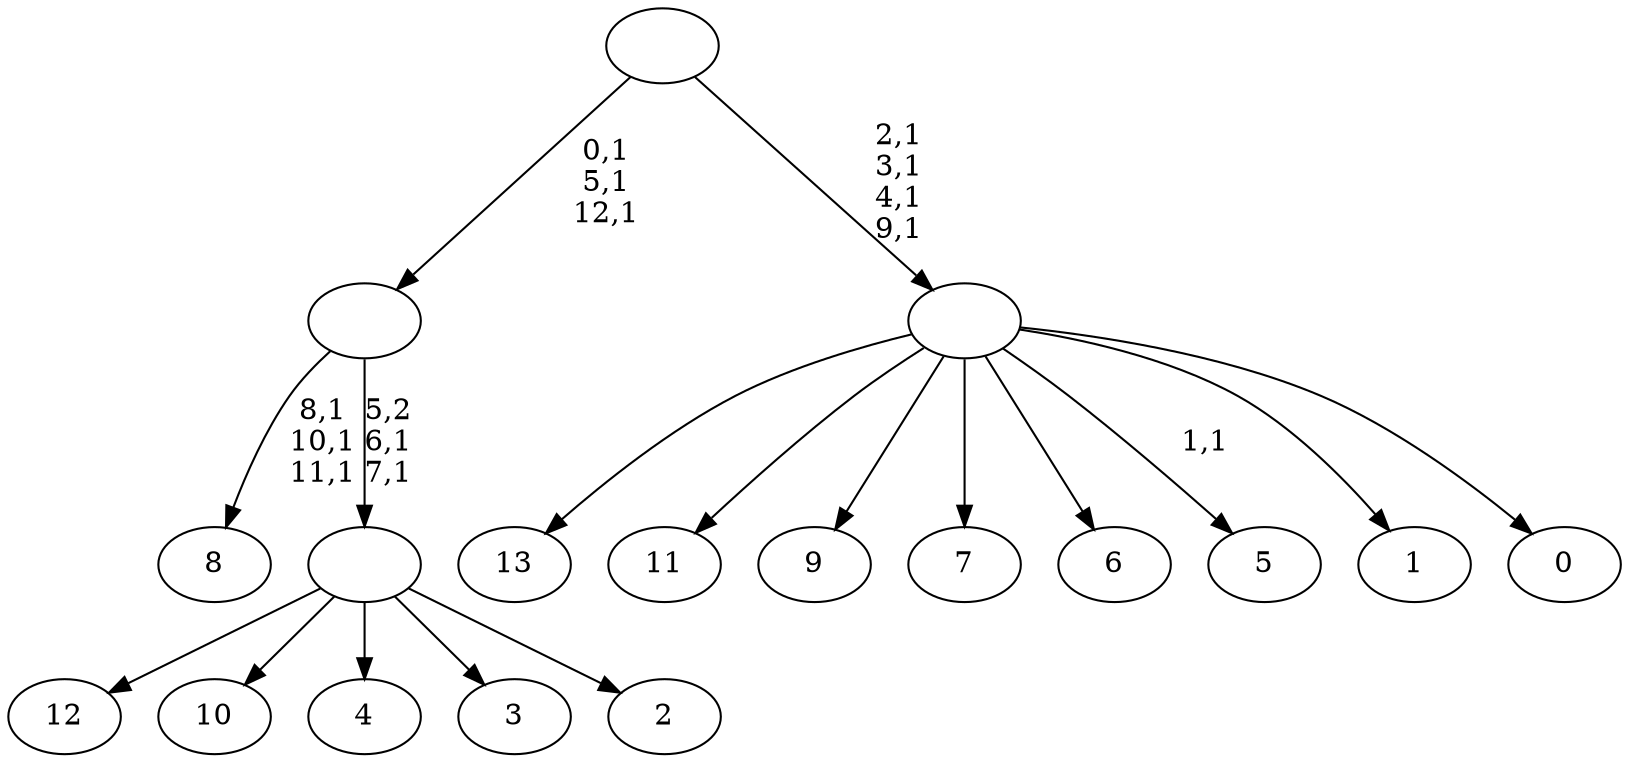 digraph T {
	27 [label="13"]
	26 [label="12"]
	25 [label="11"]
	24 [label="10"]
	23 [label="9"]
	22 [label="8"]
	18 [label="7"]
	17 [label="6"]
	16 [label="5"]
	14 [label="4"]
	13 [label="3"]
	12 [label="2"]
	11 [label=""]
	9 [label=""]
	6 [label="1"]
	5 [label="0"]
	4 [label=""]
	0 [label=""]
	11 -> 26 [label=""]
	11 -> 24 [label=""]
	11 -> 14 [label=""]
	11 -> 13 [label=""]
	11 -> 12 [label=""]
	9 -> 11 [label="5,2\n6,1\n7,1"]
	9 -> 22 [label="8,1\n10,1\n11,1"]
	4 -> 16 [label="1,1"]
	4 -> 27 [label=""]
	4 -> 25 [label=""]
	4 -> 23 [label=""]
	4 -> 18 [label=""]
	4 -> 17 [label=""]
	4 -> 6 [label=""]
	4 -> 5 [label=""]
	0 -> 4 [label="2,1\n3,1\n4,1\n9,1"]
	0 -> 9 [label="0,1\n5,1\n12,1"]
}
